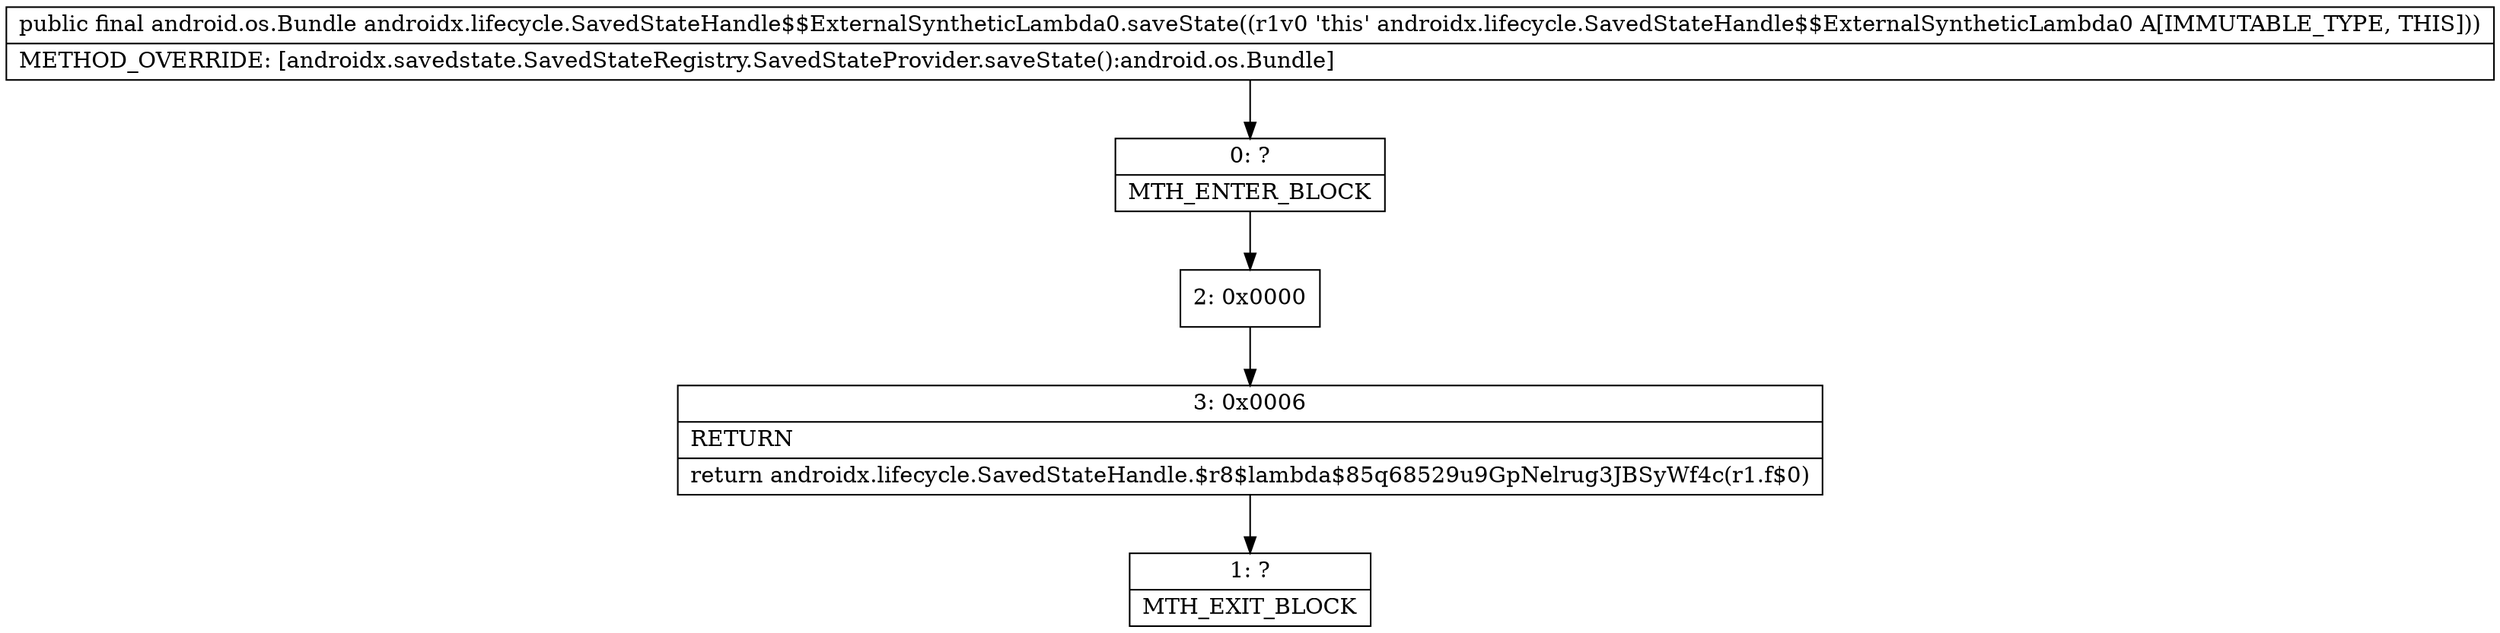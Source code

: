 digraph "CFG forandroidx.lifecycle.SavedStateHandle$$ExternalSyntheticLambda0.saveState()Landroid\/os\/Bundle;" {
Node_0 [shape=record,label="{0\:\ ?|MTH_ENTER_BLOCK\l}"];
Node_2 [shape=record,label="{2\:\ 0x0000}"];
Node_3 [shape=record,label="{3\:\ 0x0006|RETURN\l|return androidx.lifecycle.SavedStateHandle.$r8$lambda$85q68529u9GpNelrug3JBSyWf4c(r1.f$0)\l}"];
Node_1 [shape=record,label="{1\:\ ?|MTH_EXIT_BLOCK\l}"];
MethodNode[shape=record,label="{public final android.os.Bundle androidx.lifecycle.SavedStateHandle$$ExternalSyntheticLambda0.saveState((r1v0 'this' androidx.lifecycle.SavedStateHandle$$ExternalSyntheticLambda0 A[IMMUTABLE_TYPE, THIS]))  | METHOD_OVERRIDE: [androidx.savedstate.SavedStateRegistry.SavedStateProvider.saveState():android.os.Bundle]\l}"];
MethodNode -> Node_0;Node_0 -> Node_2;
Node_2 -> Node_3;
Node_3 -> Node_1;
}

